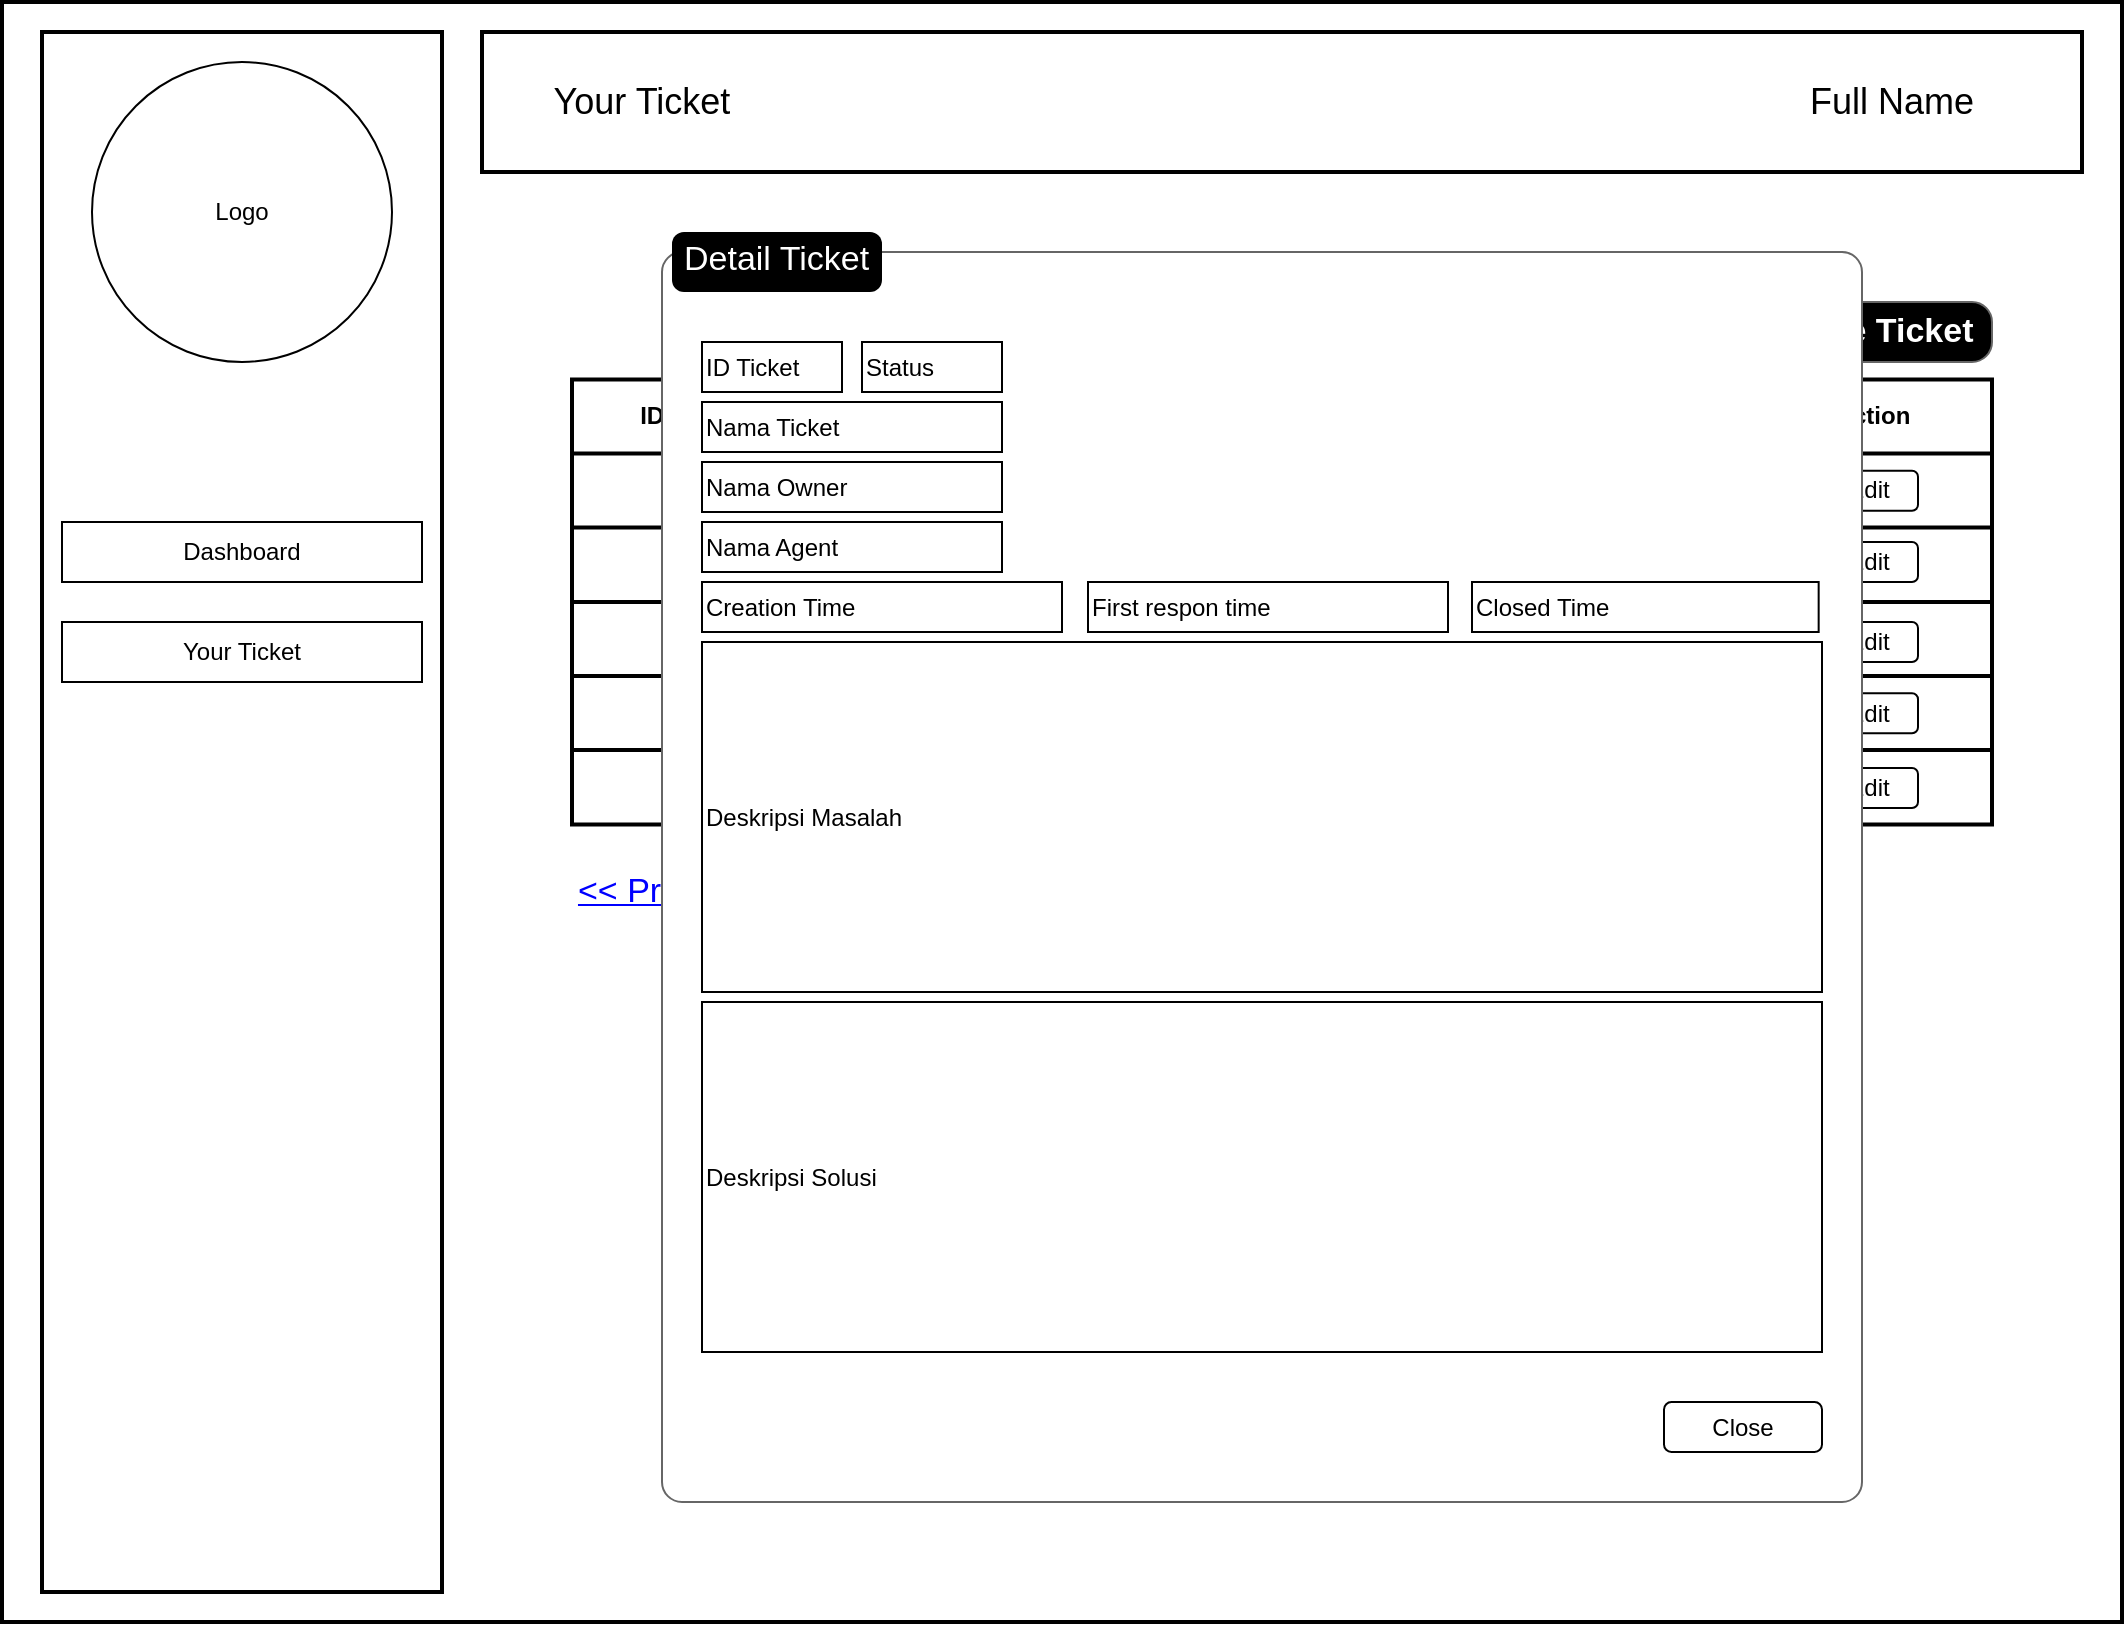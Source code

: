 <mxfile version="21.6.6" type="github">
  <diagram name="Page-1" id="pE9cIEskMAW6zYtIqQgr">
    <mxGraphModel dx="1434" dy="774" grid="1" gridSize="10" guides="1" tooltips="1" connect="1" arrows="1" fold="1" page="1" pageScale="1" pageWidth="1100" pageHeight="850" math="0" shadow="0">
      <root>
        <mxCell id="0" />
        <mxCell id="1" parent="0" />
        <mxCell id="k7a1QHRpilRnApgb6L8h-86" value="Create Ticket" style="strokeWidth=1;shadow=0;dashed=0;align=center;html=1;shape=mxgraph.mockup.buttons.button;strokeColor=#666666;fontColor=#ffffff;mainText=;buttonStyle=round;fontSize=17;fontStyle=1;fillColor=#000000;whiteSpace=wrap;" vertex="1" parent="1">
          <mxGeometry x="890" y="170" width="125" height="30" as="geometry" />
        </mxCell>
        <mxCell id="k7a1QHRpilRnApgb6L8h-1" value="" style="whiteSpace=wrap;html=1;fillColor=none;strokeWidth=2;" vertex="1" parent="1">
          <mxGeometry x="20" y="20" width="1060" height="810" as="geometry" />
        </mxCell>
        <mxCell id="k7a1QHRpilRnApgb6L8h-2" value="Logo" style="ellipse;whiteSpace=wrap;html=1;aspect=fixed;" vertex="1" parent="1">
          <mxGeometry x="65" y="50" width="150" height="150" as="geometry" />
        </mxCell>
        <mxCell id="k7a1QHRpilRnApgb6L8h-3" value="" style="rounded=0;whiteSpace=wrap;html=1;fillColor=none;strokeWidth=2;" vertex="1" parent="1">
          <mxGeometry x="260" y="35" width="800" height="70" as="geometry" />
        </mxCell>
        <mxCell id="k7a1QHRpilRnApgb6L8h-4" value="" style="rounded=0;whiteSpace=wrap;html=1;fillColor=none;strokeWidth=2;" vertex="1" parent="1">
          <mxGeometry x="40" y="35" width="200" height="780" as="geometry" />
        </mxCell>
        <mxCell id="k7a1QHRpilRnApgb6L8h-5" value="&lt;font style=&quot;font-size: 18px;&quot;&gt;Your Ticket&lt;/font&gt;" style="text;html=1;strokeColor=none;fillColor=none;align=center;verticalAlign=middle;whiteSpace=wrap;rounded=0;" vertex="1" parent="1">
          <mxGeometry x="270" y="55" width="140" height="30" as="geometry" />
        </mxCell>
        <mxCell id="k7a1QHRpilRnApgb6L8h-6" value="&lt;font style=&quot;font-size: 18px;&quot;&gt;Full Name&lt;br&gt;&lt;/font&gt;" style="text;html=1;strokeColor=none;fillColor=none;align=center;verticalAlign=middle;whiteSpace=wrap;rounded=0;" vertex="1" parent="1">
          <mxGeometry x="895" y="55" width="140" height="30" as="geometry" />
        </mxCell>
        <mxCell id="k7a1QHRpilRnApgb6L8h-7" value="Dashboard" style="rounded=0;whiteSpace=wrap;html=1;fillColor=none;" vertex="1" parent="1">
          <mxGeometry x="50" y="280" width="180" height="30" as="geometry" />
        </mxCell>
        <mxCell id="k7a1QHRpilRnApgb6L8h-8" value="Your Ticket" style="rounded=0;whiteSpace=wrap;html=1;fillColor=none;" vertex="1" parent="1">
          <mxGeometry x="50" y="330" width="180" height="30" as="geometry" />
        </mxCell>
        <mxCell id="k7a1QHRpilRnApgb6L8h-9" value="&lt;&lt; Prev 1 2 3 4 5 6 7 8 9 10 Next &gt;&gt;" style="strokeWidth=1;shadow=0;dashed=0;align=center;html=1;shape=mxgraph.mockup.navigation.pagination;linkText=;fontSize=17;fontColor=#0000ff;fontStyle=4;" vertex="1" parent="1">
          <mxGeometry x="270" y="450" width="350" height="30" as="geometry" />
        </mxCell>
        <mxCell id="k7a1QHRpilRnApgb6L8h-10" value="" style="group" vertex="1" connectable="0" parent="1">
          <mxGeometry x="305" y="208.73" width="710" height="561.27" as="geometry" />
        </mxCell>
        <mxCell id="k7a1QHRpilRnApgb6L8h-11" value="" style="shape=table;html=1;whiteSpace=wrap;startSize=0;container=1;collapsible=0;childLayout=tableLayout;strokeWidth=2;" vertex="1" parent="k7a1QHRpilRnApgb6L8h-10">
          <mxGeometry width="236.667" height="111.27" as="geometry" />
        </mxCell>
        <mxCell id="k7a1QHRpilRnApgb6L8h-12" value="" style="shape=tableRow;horizontal=0;startSize=0;swimlaneHead=0;swimlaneBody=0;top=0;left=0;bottom=0;right=0;collapsible=0;dropTarget=0;fillColor=none;points=[[0,0.5],[1,0.5]];portConstraint=eastwest;" vertex="1" parent="k7a1QHRpilRnApgb6L8h-11">
          <mxGeometry width="236.667" height="37" as="geometry" />
        </mxCell>
        <mxCell id="k7a1QHRpilRnApgb6L8h-13" value="ID Ticket" style="shape=partialRectangle;html=1;whiteSpace=wrap;connectable=0;fillColor=none;top=0;left=0;bottom=0;right=0;overflow=hidden;fontStyle=1" vertex="1" parent="k7a1QHRpilRnApgb6L8h-12">
          <mxGeometry width="118" height="37" as="geometry">
            <mxRectangle width="118" height="37" as="alternateBounds" />
          </mxGeometry>
        </mxCell>
        <mxCell id="k7a1QHRpilRnApgb6L8h-14" value="Nama Ticket" style="shape=partialRectangle;html=1;whiteSpace=wrap;connectable=0;fillColor=none;top=0;left=0;bottom=0;right=0;overflow=hidden;fontStyle=1" vertex="1" parent="k7a1QHRpilRnApgb6L8h-12">
          <mxGeometry x="118" width="119" height="37" as="geometry">
            <mxRectangle width="119" height="37" as="alternateBounds" />
          </mxGeometry>
        </mxCell>
        <mxCell id="k7a1QHRpilRnApgb6L8h-15" value="" style="shape=tableRow;horizontal=0;startSize=0;swimlaneHead=0;swimlaneBody=0;top=0;left=0;bottom=0;right=0;collapsible=0;dropTarget=0;fillColor=none;points=[[0,0.5],[1,0.5]];portConstraint=eastwest;" vertex="1" parent="k7a1QHRpilRnApgb6L8h-11">
          <mxGeometry y="37" width="236.667" height="37" as="geometry" />
        </mxCell>
        <mxCell id="k7a1QHRpilRnApgb6L8h-16" value="" style="shape=partialRectangle;html=1;whiteSpace=wrap;connectable=0;fillColor=none;top=0;left=0;bottom=0;right=0;overflow=hidden;" vertex="1" parent="k7a1QHRpilRnApgb6L8h-15">
          <mxGeometry width="118" height="37" as="geometry">
            <mxRectangle width="118" height="37" as="alternateBounds" />
          </mxGeometry>
        </mxCell>
        <mxCell id="k7a1QHRpilRnApgb6L8h-17" value="" style="shape=partialRectangle;html=1;whiteSpace=wrap;connectable=0;fillColor=none;top=0;left=0;bottom=0;right=0;overflow=hidden;" vertex="1" parent="k7a1QHRpilRnApgb6L8h-15">
          <mxGeometry x="118" width="119" height="37" as="geometry">
            <mxRectangle width="119" height="37" as="alternateBounds" />
          </mxGeometry>
        </mxCell>
        <mxCell id="k7a1QHRpilRnApgb6L8h-18" value="" style="shape=tableRow;horizontal=0;startSize=0;swimlaneHead=0;swimlaneBody=0;top=0;left=0;bottom=0;right=0;collapsible=0;dropTarget=0;fillColor=none;points=[[0,0.5],[1,0.5]];portConstraint=eastwest;" vertex="1" parent="k7a1QHRpilRnApgb6L8h-11">
          <mxGeometry y="74" width="236.667" height="37" as="geometry" />
        </mxCell>
        <mxCell id="k7a1QHRpilRnApgb6L8h-19" value="" style="shape=partialRectangle;html=1;whiteSpace=wrap;connectable=0;fillColor=none;top=0;left=0;bottom=0;right=0;overflow=hidden;" vertex="1" parent="k7a1QHRpilRnApgb6L8h-18">
          <mxGeometry width="118" height="37" as="geometry">
            <mxRectangle width="118" height="37" as="alternateBounds" />
          </mxGeometry>
        </mxCell>
        <mxCell id="k7a1QHRpilRnApgb6L8h-20" value="" style="shape=partialRectangle;html=1;whiteSpace=wrap;connectable=0;fillColor=none;top=0;left=0;bottom=0;right=0;overflow=hidden;" vertex="1" parent="k7a1QHRpilRnApgb6L8h-18">
          <mxGeometry x="118" width="119" height="37" as="geometry">
            <mxRectangle width="119" height="37" as="alternateBounds" />
          </mxGeometry>
        </mxCell>
        <mxCell id="k7a1QHRpilRnApgb6L8h-21" value="" style="shape=table;html=1;whiteSpace=wrap;startSize=0;container=1;collapsible=0;childLayout=tableLayout;strokeWidth=2;" vertex="1" parent="k7a1QHRpilRnApgb6L8h-10">
          <mxGeometry x="236.667" width="236.667" height="111.27" as="geometry" />
        </mxCell>
        <mxCell id="k7a1QHRpilRnApgb6L8h-22" value="" style="shape=tableRow;horizontal=0;startSize=0;swimlaneHead=0;swimlaneBody=0;top=0;left=0;bottom=0;right=0;collapsible=0;dropTarget=0;fillColor=none;points=[[0,0.5],[1,0.5]];portConstraint=eastwest;" vertex="1" parent="k7a1QHRpilRnApgb6L8h-21">
          <mxGeometry width="236.667" height="37" as="geometry" />
        </mxCell>
        <mxCell id="k7a1QHRpilRnApgb6L8h-23" value="Agent Name" style="shape=partialRectangle;html=1;whiteSpace=wrap;connectable=0;fillColor=none;top=0;left=0;bottom=0;right=0;overflow=hidden;fontStyle=1" vertex="1" parent="k7a1QHRpilRnApgb6L8h-22">
          <mxGeometry width="118" height="37" as="geometry">
            <mxRectangle width="118" height="37" as="alternateBounds" />
          </mxGeometry>
        </mxCell>
        <mxCell id="k7a1QHRpilRnApgb6L8h-24" value="Description" style="shape=partialRectangle;html=1;whiteSpace=wrap;connectable=0;fillColor=none;top=0;left=0;bottom=0;right=0;overflow=hidden;fontStyle=1" vertex="1" parent="k7a1QHRpilRnApgb6L8h-22">
          <mxGeometry x="118" width="119" height="37" as="geometry">
            <mxRectangle width="119" height="37" as="alternateBounds" />
          </mxGeometry>
        </mxCell>
        <mxCell id="k7a1QHRpilRnApgb6L8h-25" value="" style="shape=tableRow;horizontal=0;startSize=0;swimlaneHead=0;swimlaneBody=0;top=0;left=0;bottom=0;right=0;collapsible=0;dropTarget=0;fillColor=none;points=[[0,0.5],[1,0.5]];portConstraint=eastwest;" vertex="1" parent="k7a1QHRpilRnApgb6L8h-21">
          <mxGeometry y="37" width="236.667" height="37" as="geometry" />
        </mxCell>
        <mxCell id="k7a1QHRpilRnApgb6L8h-26" value="" style="shape=partialRectangle;html=1;whiteSpace=wrap;connectable=0;fillColor=none;top=0;left=0;bottom=0;right=0;overflow=hidden;" vertex="1" parent="k7a1QHRpilRnApgb6L8h-25">
          <mxGeometry width="118" height="37" as="geometry">
            <mxRectangle width="118" height="37" as="alternateBounds" />
          </mxGeometry>
        </mxCell>
        <mxCell id="k7a1QHRpilRnApgb6L8h-27" value="" style="shape=partialRectangle;html=1;whiteSpace=wrap;connectable=0;fillColor=none;top=0;left=0;bottom=0;right=0;overflow=hidden;" vertex="1" parent="k7a1QHRpilRnApgb6L8h-25">
          <mxGeometry x="118" width="119" height="37" as="geometry">
            <mxRectangle width="119" height="37" as="alternateBounds" />
          </mxGeometry>
        </mxCell>
        <mxCell id="k7a1QHRpilRnApgb6L8h-28" value="" style="shape=tableRow;horizontal=0;startSize=0;swimlaneHead=0;swimlaneBody=0;top=0;left=0;bottom=0;right=0;collapsible=0;dropTarget=0;fillColor=none;points=[[0,0.5],[1,0.5]];portConstraint=eastwest;" vertex="1" parent="k7a1QHRpilRnApgb6L8h-21">
          <mxGeometry y="74" width="236.667" height="37" as="geometry" />
        </mxCell>
        <mxCell id="k7a1QHRpilRnApgb6L8h-29" value="" style="shape=partialRectangle;html=1;whiteSpace=wrap;connectable=0;fillColor=none;top=0;left=0;bottom=0;right=0;overflow=hidden;" vertex="1" parent="k7a1QHRpilRnApgb6L8h-28">
          <mxGeometry width="118" height="37" as="geometry">
            <mxRectangle width="118" height="37" as="alternateBounds" />
          </mxGeometry>
        </mxCell>
        <mxCell id="k7a1QHRpilRnApgb6L8h-30" value="" style="shape=partialRectangle;html=1;whiteSpace=wrap;connectable=0;fillColor=none;top=0;left=0;bottom=0;right=0;overflow=hidden;" vertex="1" parent="k7a1QHRpilRnApgb6L8h-28">
          <mxGeometry x="118" width="119" height="37" as="geometry">
            <mxRectangle width="119" height="37" as="alternateBounds" />
          </mxGeometry>
        </mxCell>
        <mxCell id="k7a1QHRpilRnApgb6L8h-31" value="" style="shape=table;html=1;whiteSpace=wrap;startSize=0;container=1;collapsible=0;childLayout=tableLayout;strokeWidth=2;" vertex="1" parent="k7a1QHRpilRnApgb6L8h-10">
          <mxGeometry x="473.333" width="236.667" height="111.27" as="geometry" />
        </mxCell>
        <mxCell id="k7a1QHRpilRnApgb6L8h-32" value="" style="shape=tableRow;horizontal=0;startSize=0;swimlaneHead=0;swimlaneBody=0;top=0;left=0;bottom=0;right=0;collapsible=0;dropTarget=0;fillColor=none;points=[[0,0.5],[1,0.5]];portConstraint=eastwest;" vertex="1" parent="k7a1QHRpilRnApgb6L8h-31">
          <mxGeometry width="236.667" height="37" as="geometry" />
        </mxCell>
        <mxCell id="k7a1QHRpilRnApgb6L8h-33" value="Status" style="shape=partialRectangle;html=1;whiteSpace=wrap;connectable=0;fillColor=none;top=0;left=0;bottom=0;right=0;overflow=hidden;fontStyle=1" vertex="1" parent="k7a1QHRpilRnApgb6L8h-32">
          <mxGeometry width="118" height="37" as="geometry">
            <mxRectangle width="118" height="37" as="alternateBounds" />
          </mxGeometry>
        </mxCell>
        <mxCell id="k7a1QHRpilRnApgb6L8h-34" value="Action" style="shape=partialRectangle;html=1;whiteSpace=wrap;connectable=0;fillColor=none;top=0;left=0;bottom=0;right=0;overflow=hidden;fontStyle=1" vertex="1" parent="k7a1QHRpilRnApgb6L8h-32">
          <mxGeometry x="118" width="119" height="37" as="geometry">
            <mxRectangle width="119" height="37" as="alternateBounds" />
          </mxGeometry>
        </mxCell>
        <mxCell id="k7a1QHRpilRnApgb6L8h-35" value="" style="shape=tableRow;horizontal=0;startSize=0;swimlaneHead=0;swimlaneBody=0;top=0;left=0;bottom=0;right=0;collapsible=0;dropTarget=0;fillColor=none;points=[[0,0.5],[1,0.5]];portConstraint=eastwest;" vertex="1" parent="k7a1QHRpilRnApgb6L8h-31">
          <mxGeometry y="37" width="236.667" height="37" as="geometry" />
        </mxCell>
        <mxCell id="k7a1QHRpilRnApgb6L8h-36" value="" style="shape=partialRectangle;html=1;whiteSpace=wrap;connectable=0;fillColor=none;top=0;left=0;bottom=0;right=0;overflow=hidden;" vertex="1" parent="k7a1QHRpilRnApgb6L8h-35">
          <mxGeometry width="118" height="37" as="geometry">
            <mxRectangle width="118" height="37" as="alternateBounds" />
          </mxGeometry>
        </mxCell>
        <mxCell id="k7a1QHRpilRnApgb6L8h-37" value="" style="shape=partialRectangle;html=1;whiteSpace=wrap;connectable=0;fillColor=none;top=0;left=0;bottom=0;right=0;overflow=hidden;" vertex="1" parent="k7a1QHRpilRnApgb6L8h-35">
          <mxGeometry x="118" width="119" height="37" as="geometry">
            <mxRectangle width="119" height="37" as="alternateBounds" />
          </mxGeometry>
        </mxCell>
        <mxCell id="k7a1QHRpilRnApgb6L8h-38" value="" style="shape=tableRow;horizontal=0;startSize=0;swimlaneHead=0;swimlaneBody=0;top=0;left=0;bottom=0;right=0;collapsible=0;dropTarget=0;fillColor=none;points=[[0,0.5],[1,0.5]];portConstraint=eastwest;" vertex="1" parent="k7a1QHRpilRnApgb6L8h-31">
          <mxGeometry y="74" width="236.667" height="37" as="geometry" />
        </mxCell>
        <mxCell id="k7a1QHRpilRnApgb6L8h-39" value="" style="shape=partialRectangle;html=1;whiteSpace=wrap;connectable=0;fillColor=none;top=0;left=0;bottom=0;right=0;overflow=hidden;" vertex="1" parent="k7a1QHRpilRnApgb6L8h-38">
          <mxGeometry width="118" height="37" as="geometry">
            <mxRectangle width="118" height="37" as="alternateBounds" />
          </mxGeometry>
        </mxCell>
        <mxCell id="k7a1QHRpilRnApgb6L8h-40" value="" style="shape=partialRectangle;html=1;whiteSpace=wrap;connectable=0;fillColor=none;top=0;left=0;bottom=0;right=0;overflow=hidden;" vertex="1" parent="k7a1QHRpilRnApgb6L8h-38">
          <mxGeometry x="118" width="119" height="37" as="geometry">
            <mxRectangle width="119" height="37" as="alternateBounds" />
          </mxGeometry>
        </mxCell>
        <mxCell id="k7a1QHRpilRnApgb6L8h-41" value="" style="shape=table;html=1;whiteSpace=wrap;startSize=0;container=1;collapsible=0;childLayout=tableLayout;strokeWidth=2;" vertex="1" parent="k7a1QHRpilRnApgb6L8h-10">
          <mxGeometry x="236.667" y="111.27" width="236.667" height="111.27" as="geometry" />
        </mxCell>
        <mxCell id="k7a1QHRpilRnApgb6L8h-42" value="" style="shape=tableRow;horizontal=0;startSize=0;swimlaneHead=0;swimlaneBody=0;top=0;left=0;bottom=0;right=0;collapsible=0;dropTarget=0;fillColor=none;points=[[0,0.5],[1,0.5]];portConstraint=eastwest;" vertex="1" parent="k7a1QHRpilRnApgb6L8h-41">
          <mxGeometry width="236.667" height="37" as="geometry" />
        </mxCell>
        <mxCell id="k7a1QHRpilRnApgb6L8h-43" value="" style="shape=partialRectangle;html=1;whiteSpace=wrap;connectable=0;fillColor=none;top=0;left=0;bottom=0;right=0;overflow=hidden;fontStyle=1" vertex="1" parent="k7a1QHRpilRnApgb6L8h-42">
          <mxGeometry width="118" height="37" as="geometry">
            <mxRectangle width="118" height="37" as="alternateBounds" />
          </mxGeometry>
        </mxCell>
        <mxCell id="k7a1QHRpilRnApgb6L8h-44" value="" style="shape=partialRectangle;html=1;whiteSpace=wrap;connectable=0;fillColor=none;top=0;left=0;bottom=0;right=0;overflow=hidden;fontStyle=1" vertex="1" parent="k7a1QHRpilRnApgb6L8h-42">
          <mxGeometry x="118" width="119" height="37" as="geometry">
            <mxRectangle width="119" height="37" as="alternateBounds" />
          </mxGeometry>
        </mxCell>
        <mxCell id="k7a1QHRpilRnApgb6L8h-45" value="" style="shape=tableRow;horizontal=0;startSize=0;swimlaneHead=0;swimlaneBody=0;top=0;left=0;bottom=0;right=0;collapsible=0;dropTarget=0;fillColor=none;points=[[0,0.5],[1,0.5]];portConstraint=eastwest;" vertex="1" parent="k7a1QHRpilRnApgb6L8h-41">
          <mxGeometry y="37" width="236.667" height="37" as="geometry" />
        </mxCell>
        <mxCell id="k7a1QHRpilRnApgb6L8h-46" value="" style="shape=partialRectangle;html=1;whiteSpace=wrap;connectable=0;fillColor=none;top=0;left=0;bottom=0;right=0;overflow=hidden;" vertex="1" parent="k7a1QHRpilRnApgb6L8h-45">
          <mxGeometry width="118" height="37" as="geometry">
            <mxRectangle width="118" height="37" as="alternateBounds" />
          </mxGeometry>
        </mxCell>
        <mxCell id="k7a1QHRpilRnApgb6L8h-47" value="" style="shape=partialRectangle;html=1;whiteSpace=wrap;connectable=0;fillColor=none;top=0;left=0;bottom=0;right=0;overflow=hidden;" vertex="1" parent="k7a1QHRpilRnApgb6L8h-45">
          <mxGeometry x="118" width="119" height="37" as="geometry">
            <mxRectangle width="119" height="37" as="alternateBounds" />
          </mxGeometry>
        </mxCell>
        <mxCell id="k7a1QHRpilRnApgb6L8h-48" value="" style="shape=tableRow;horizontal=0;startSize=0;swimlaneHead=0;swimlaneBody=0;top=0;left=0;bottom=0;right=0;collapsible=0;dropTarget=0;fillColor=none;points=[[0,0.5],[1,0.5]];portConstraint=eastwest;" vertex="1" parent="k7a1QHRpilRnApgb6L8h-41">
          <mxGeometry y="74" width="236.667" height="37" as="geometry" />
        </mxCell>
        <mxCell id="k7a1QHRpilRnApgb6L8h-49" value="" style="shape=partialRectangle;html=1;whiteSpace=wrap;connectable=0;fillColor=none;top=0;left=0;bottom=0;right=0;overflow=hidden;" vertex="1" parent="k7a1QHRpilRnApgb6L8h-48">
          <mxGeometry width="118" height="37" as="geometry">
            <mxRectangle width="118" height="37" as="alternateBounds" />
          </mxGeometry>
        </mxCell>
        <mxCell id="k7a1QHRpilRnApgb6L8h-50" value="" style="shape=partialRectangle;html=1;whiteSpace=wrap;connectable=0;fillColor=none;top=0;left=0;bottom=0;right=0;overflow=hidden;" vertex="1" parent="k7a1QHRpilRnApgb6L8h-48">
          <mxGeometry x="118" width="119" height="37" as="geometry">
            <mxRectangle width="119" height="37" as="alternateBounds" />
          </mxGeometry>
        </mxCell>
        <mxCell id="k7a1QHRpilRnApgb6L8h-51" value="" style="shape=table;html=1;whiteSpace=wrap;startSize=0;container=1;collapsible=0;childLayout=tableLayout;strokeWidth=2;" vertex="1" parent="k7a1QHRpilRnApgb6L8h-10">
          <mxGeometry y="111.27" width="236.667" height="111.27" as="geometry" />
        </mxCell>
        <mxCell id="k7a1QHRpilRnApgb6L8h-52" value="" style="shape=tableRow;horizontal=0;startSize=0;swimlaneHead=0;swimlaneBody=0;top=0;left=0;bottom=0;right=0;collapsible=0;dropTarget=0;fillColor=none;points=[[0,0.5],[1,0.5]];portConstraint=eastwest;" vertex="1" parent="k7a1QHRpilRnApgb6L8h-51">
          <mxGeometry width="236.667" height="37" as="geometry" />
        </mxCell>
        <mxCell id="k7a1QHRpilRnApgb6L8h-53" value="" style="shape=partialRectangle;html=1;whiteSpace=wrap;connectable=0;fillColor=none;top=0;left=0;bottom=0;right=0;overflow=hidden;fontStyle=1" vertex="1" parent="k7a1QHRpilRnApgb6L8h-52">
          <mxGeometry width="118" height="37" as="geometry">
            <mxRectangle width="118" height="37" as="alternateBounds" />
          </mxGeometry>
        </mxCell>
        <mxCell id="k7a1QHRpilRnApgb6L8h-54" value="" style="shape=partialRectangle;html=1;whiteSpace=wrap;connectable=0;fillColor=none;top=0;left=0;bottom=0;right=0;overflow=hidden;fontStyle=1" vertex="1" parent="k7a1QHRpilRnApgb6L8h-52">
          <mxGeometry x="118" width="119" height="37" as="geometry">
            <mxRectangle width="119" height="37" as="alternateBounds" />
          </mxGeometry>
        </mxCell>
        <mxCell id="k7a1QHRpilRnApgb6L8h-55" value="" style="shape=tableRow;horizontal=0;startSize=0;swimlaneHead=0;swimlaneBody=0;top=0;left=0;bottom=0;right=0;collapsible=0;dropTarget=0;fillColor=none;points=[[0,0.5],[1,0.5]];portConstraint=eastwest;" vertex="1" parent="k7a1QHRpilRnApgb6L8h-51">
          <mxGeometry y="37" width="236.667" height="37" as="geometry" />
        </mxCell>
        <mxCell id="k7a1QHRpilRnApgb6L8h-56" value="" style="shape=partialRectangle;html=1;whiteSpace=wrap;connectable=0;fillColor=none;top=0;left=0;bottom=0;right=0;overflow=hidden;" vertex="1" parent="k7a1QHRpilRnApgb6L8h-55">
          <mxGeometry width="118" height="37" as="geometry">
            <mxRectangle width="118" height="37" as="alternateBounds" />
          </mxGeometry>
        </mxCell>
        <mxCell id="k7a1QHRpilRnApgb6L8h-57" value="" style="shape=partialRectangle;html=1;whiteSpace=wrap;connectable=0;fillColor=none;top=0;left=0;bottom=0;right=0;overflow=hidden;" vertex="1" parent="k7a1QHRpilRnApgb6L8h-55">
          <mxGeometry x="118" width="119" height="37" as="geometry">
            <mxRectangle width="119" height="37" as="alternateBounds" />
          </mxGeometry>
        </mxCell>
        <mxCell id="k7a1QHRpilRnApgb6L8h-58" value="" style="shape=tableRow;horizontal=0;startSize=0;swimlaneHead=0;swimlaneBody=0;top=0;left=0;bottom=0;right=0;collapsible=0;dropTarget=0;fillColor=none;points=[[0,0.5],[1,0.5]];portConstraint=eastwest;" vertex="1" parent="k7a1QHRpilRnApgb6L8h-51">
          <mxGeometry y="74" width="236.667" height="37" as="geometry" />
        </mxCell>
        <mxCell id="k7a1QHRpilRnApgb6L8h-59" value="" style="shape=partialRectangle;html=1;whiteSpace=wrap;connectable=0;fillColor=none;top=0;left=0;bottom=0;right=0;overflow=hidden;" vertex="1" parent="k7a1QHRpilRnApgb6L8h-58">
          <mxGeometry width="118" height="37" as="geometry">
            <mxRectangle width="118" height="37" as="alternateBounds" />
          </mxGeometry>
        </mxCell>
        <mxCell id="k7a1QHRpilRnApgb6L8h-60" value="" style="shape=partialRectangle;html=1;whiteSpace=wrap;connectable=0;fillColor=none;top=0;left=0;bottom=0;right=0;overflow=hidden;" vertex="1" parent="k7a1QHRpilRnApgb6L8h-58">
          <mxGeometry x="118" width="119" height="37" as="geometry">
            <mxRectangle width="119" height="37" as="alternateBounds" />
          </mxGeometry>
        </mxCell>
        <mxCell id="k7a1QHRpilRnApgb6L8h-61" value="" style="shape=table;html=1;whiteSpace=wrap;startSize=0;container=1;collapsible=0;childLayout=tableLayout;strokeWidth=2;" vertex="1" parent="k7a1QHRpilRnApgb6L8h-10">
          <mxGeometry x="473.333" y="111.27" width="236.667" height="111.27" as="geometry" />
        </mxCell>
        <mxCell id="k7a1QHRpilRnApgb6L8h-62" value="" style="shape=tableRow;horizontal=0;startSize=0;swimlaneHead=0;swimlaneBody=0;top=0;left=0;bottom=0;right=0;collapsible=0;dropTarget=0;fillColor=none;points=[[0,0.5],[1,0.5]];portConstraint=eastwest;" vertex="1" parent="k7a1QHRpilRnApgb6L8h-61">
          <mxGeometry width="236.667" height="37" as="geometry" />
        </mxCell>
        <mxCell id="k7a1QHRpilRnApgb6L8h-63" value="" style="shape=partialRectangle;html=1;whiteSpace=wrap;connectable=0;fillColor=none;top=0;left=0;bottom=0;right=0;overflow=hidden;fontStyle=1" vertex="1" parent="k7a1QHRpilRnApgb6L8h-62">
          <mxGeometry width="118" height="37" as="geometry">
            <mxRectangle width="118" height="37" as="alternateBounds" />
          </mxGeometry>
        </mxCell>
        <mxCell id="k7a1QHRpilRnApgb6L8h-64" value="" style="shape=partialRectangle;html=1;whiteSpace=wrap;connectable=0;fillColor=none;top=0;left=0;bottom=0;right=0;overflow=hidden;fontStyle=1" vertex="1" parent="k7a1QHRpilRnApgb6L8h-62">
          <mxGeometry x="118" width="119" height="37" as="geometry">
            <mxRectangle width="119" height="37" as="alternateBounds" />
          </mxGeometry>
        </mxCell>
        <mxCell id="k7a1QHRpilRnApgb6L8h-65" value="" style="shape=tableRow;horizontal=0;startSize=0;swimlaneHead=0;swimlaneBody=0;top=0;left=0;bottom=0;right=0;collapsible=0;dropTarget=0;fillColor=none;points=[[0,0.5],[1,0.5]];portConstraint=eastwest;" vertex="1" parent="k7a1QHRpilRnApgb6L8h-61">
          <mxGeometry y="37" width="236.667" height="37" as="geometry" />
        </mxCell>
        <mxCell id="k7a1QHRpilRnApgb6L8h-66" value="" style="shape=partialRectangle;html=1;whiteSpace=wrap;connectable=0;fillColor=none;top=0;left=0;bottom=0;right=0;overflow=hidden;" vertex="1" parent="k7a1QHRpilRnApgb6L8h-65">
          <mxGeometry width="118" height="37" as="geometry">
            <mxRectangle width="118" height="37" as="alternateBounds" />
          </mxGeometry>
        </mxCell>
        <mxCell id="k7a1QHRpilRnApgb6L8h-67" value="" style="shape=partialRectangle;html=1;whiteSpace=wrap;connectable=0;fillColor=none;top=0;left=0;bottom=0;right=0;overflow=hidden;" vertex="1" parent="k7a1QHRpilRnApgb6L8h-65">
          <mxGeometry x="118" width="119" height="37" as="geometry">
            <mxRectangle width="119" height="37" as="alternateBounds" />
          </mxGeometry>
        </mxCell>
        <mxCell id="k7a1QHRpilRnApgb6L8h-68" value="" style="shape=tableRow;horizontal=0;startSize=0;swimlaneHead=0;swimlaneBody=0;top=0;left=0;bottom=0;right=0;collapsible=0;dropTarget=0;fillColor=none;points=[[0,0.5],[1,0.5]];portConstraint=eastwest;" vertex="1" parent="k7a1QHRpilRnApgb6L8h-61">
          <mxGeometry y="74" width="236.667" height="37" as="geometry" />
        </mxCell>
        <mxCell id="k7a1QHRpilRnApgb6L8h-69" value="" style="shape=partialRectangle;html=1;whiteSpace=wrap;connectable=0;fillColor=none;top=0;left=0;bottom=0;right=0;overflow=hidden;" vertex="1" parent="k7a1QHRpilRnApgb6L8h-68">
          <mxGeometry width="118" height="37" as="geometry">
            <mxRectangle width="118" height="37" as="alternateBounds" />
          </mxGeometry>
        </mxCell>
        <mxCell id="k7a1QHRpilRnApgb6L8h-70" value="" style="shape=partialRectangle;html=1;whiteSpace=wrap;connectable=0;fillColor=none;top=0;left=0;bottom=0;right=0;overflow=hidden;" vertex="1" parent="k7a1QHRpilRnApgb6L8h-68">
          <mxGeometry x="118" width="119" height="37" as="geometry">
            <mxRectangle width="119" height="37" as="alternateBounds" />
          </mxGeometry>
        </mxCell>
        <mxCell id="k7a1QHRpilRnApgb6L8h-71" value="View Detail" style="rounded=1;whiteSpace=wrap;html=1;" vertex="1" parent="k7a1QHRpilRnApgb6L8h-10">
          <mxGeometry x="365" y="194.27" width="100" height="20" as="geometry" />
        </mxCell>
        <mxCell id="k7a1QHRpilRnApgb6L8h-72" value="View Detail" style="rounded=1;whiteSpace=wrap;html=1;" vertex="1" parent="k7a1QHRpilRnApgb6L8h-10">
          <mxGeometry x="365" y="156.9" width="100" height="20" as="geometry" />
        </mxCell>
        <mxCell id="k7a1QHRpilRnApgb6L8h-73" value="View Detail" style="rounded=1;whiteSpace=wrap;html=1;" vertex="1" parent="k7a1QHRpilRnApgb6L8h-10">
          <mxGeometry x="365" y="121.27" width="100" height="20" as="geometry" />
        </mxCell>
        <mxCell id="k7a1QHRpilRnApgb6L8h-74" value="View Detail" style="rounded=1;whiteSpace=wrap;html=1;" vertex="1" parent="k7a1QHRpilRnApgb6L8h-10">
          <mxGeometry x="365" y="81.27" width="100" height="20" as="geometry" />
        </mxCell>
        <mxCell id="k7a1QHRpilRnApgb6L8h-75" value="View Detail" style="rounded=1;whiteSpace=wrap;html=1;" vertex="1" parent="k7a1QHRpilRnApgb6L8h-10">
          <mxGeometry x="365" y="45.64" width="100" height="20" as="geometry" />
        </mxCell>
        <mxCell id="k7a1QHRpilRnApgb6L8h-76" value="Open" style="rounded=1;whiteSpace=wrap;html=1;fillColor=#f8cecc;strokeColor=#b85450;" vertex="1" parent="k7a1QHRpilRnApgb6L8h-10">
          <mxGeometry x="485" y="45.64" width="100" height="20" as="geometry" />
        </mxCell>
        <mxCell id="k7a1QHRpilRnApgb6L8h-77" value="In Progress" style="rounded=1;whiteSpace=wrap;html=1;fillColor=#ffe6cc;strokeColor=#d79b00;" vertex="1" parent="k7a1QHRpilRnApgb6L8h-10">
          <mxGeometry x="485" y="81.27" width="100" height="20" as="geometry" />
        </mxCell>
        <mxCell id="k7a1QHRpilRnApgb6L8h-78" value="Closed" style="rounded=1;whiteSpace=wrap;html=1;fillColor=#d5e8d4;strokeColor=#82b366;" vertex="1" parent="k7a1QHRpilRnApgb6L8h-10">
          <mxGeometry x="485" y="121.27" width="100" height="20" as="geometry" />
        </mxCell>
        <mxCell id="k7a1QHRpilRnApgb6L8h-79" value="Closed" style="rounded=1;whiteSpace=wrap;html=1;fillColor=#d5e8d4;strokeColor=#82b366;" vertex="1" parent="k7a1QHRpilRnApgb6L8h-10">
          <mxGeometry x="485" y="156.9" width="100" height="20" as="geometry" />
        </mxCell>
        <mxCell id="k7a1QHRpilRnApgb6L8h-80" value="Closed" style="rounded=1;whiteSpace=wrap;html=1;fillColor=#d5e8d4;strokeColor=#82b366;" vertex="1" parent="k7a1QHRpilRnApgb6L8h-10">
          <mxGeometry x="485" y="194.27" width="100" height="20" as="geometry" />
        </mxCell>
        <mxCell id="k7a1QHRpilRnApgb6L8h-81" value="Edit" style="rounded=1;whiteSpace=wrap;html=1;" vertex="1" parent="k7a1QHRpilRnApgb6L8h-10">
          <mxGeometry x="624" y="45.64" width="49" height="20" as="geometry" />
        </mxCell>
        <mxCell id="k7a1QHRpilRnApgb6L8h-82" value="Edit" style="rounded=1;whiteSpace=wrap;html=1;" vertex="1" parent="k7a1QHRpilRnApgb6L8h-10">
          <mxGeometry x="624" y="81.27" width="49" height="20" as="geometry" />
        </mxCell>
        <mxCell id="k7a1QHRpilRnApgb6L8h-83" value="Edit" style="rounded=1;whiteSpace=wrap;html=1;" vertex="1" parent="k7a1QHRpilRnApgb6L8h-10">
          <mxGeometry x="624" y="121.27" width="49" height="20" as="geometry" />
        </mxCell>
        <mxCell id="k7a1QHRpilRnApgb6L8h-84" value="Edit" style="rounded=1;whiteSpace=wrap;html=1;" vertex="1" parent="k7a1QHRpilRnApgb6L8h-10">
          <mxGeometry x="624" y="156.9" width="49" height="20" as="geometry" />
        </mxCell>
        <mxCell id="k7a1QHRpilRnApgb6L8h-85" value="Edit" style="rounded=1;whiteSpace=wrap;html=1;" vertex="1" parent="k7a1QHRpilRnApgb6L8h-10">
          <mxGeometry x="624" y="194.27" width="49" height="20" as="geometry" />
        </mxCell>
        <mxCell id="k7a1QHRpilRnApgb6L8h-87" value="" style="shape=mxgraph.mockup.containers.marginRect;rectMarginTop=10;strokeColor=#666666;strokeWidth=1;dashed=0;rounded=1;arcSize=5;recursiveResize=0;html=1;whiteSpace=wrap;" vertex="1" parent="k7a1QHRpilRnApgb6L8h-10">
          <mxGeometry x="45" y="-73.73" width="600" height="635" as="geometry" />
        </mxCell>
        <mxCell id="k7a1QHRpilRnApgb6L8h-88" value="Detail Ticket" style="shape=rect;strokeColor=none;fillColor=#000000;strokeWidth=1;dashed=0;rounded=1;arcSize=20;fontColor=#ffffff;fontSize=17;spacing=2;spacingTop=-2;align=left;autosize=1;spacingLeft=4;resizeWidth=0;resizeHeight=0;perimeter=none;html=1;whiteSpace=wrap;" vertex="1" parent="k7a1QHRpilRnApgb6L8h-87">
          <mxGeometry x="5" width="105" height="30" as="geometry" />
        </mxCell>
        <mxCell id="k7a1QHRpilRnApgb6L8h-89" value="&lt;div align=&quot;left&quot;&gt;ID Ticket&lt;br&gt;&lt;/div&gt;" style="rounded=0;whiteSpace=wrap;html=1;align=left;" vertex="1" parent="k7a1QHRpilRnApgb6L8h-87">
          <mxGeometry x="20" y="55" width="70" height="25" as="geometry" />
        </mxCell>
        <mxCell id="k7a1QHRpilRnApgb6L8h-90" value="Nama Ticket" style="rounded=0;whiteSpace=wrap;html=1;align=left;" vertex="1" parent="k7a1QHRpilRnApgb6L8h-87">
          <mxGeometry x="20" y="85" width="150" height="25" as="geometry" />
        </mxCell>
        <mxCell id="k7a1QHRpilRnApgb6L8h-91" value="Nama Owner" style="rounded=0;whiteSpace=wrap;html=1;align=left;" vertex="1" parent="k7a1QHRpilRnApgb6L8h-87">
          <mxGeometry x="20" y="115" width="150" height="25" as="geometry" />
        </mxCell>
        <mxCell id="k7a1QHRpilRnApgb6L8h-92" value="Nama Agent" style="rounded=0;whiteSpace=wrap;html=1;align=left;" vertex="1" parent="k7a1QHRpilRnApgb6L8h-87">
          <mxGeometry x="20" y="145" width="150" height="25" as="geometry" />
        </mxCell>
        <mxCell id="k7a1QHRpilRnApgb6L8h-94" value="Creation Time" style="rounded=0;whiteSpace=wrap;html=1;align=left;" vertex="1" parent="k7a1QHRpilRnApgb6L8h-87">
          <mxGeometry x="20" y="175" width="180" height="25" as="geometry" />
        </mxCell>
        <mxCell id="k7a1QHRpilRnApgb6L8h-95" value="Status" style="rounded=0;whiteSpace=wrap;html=1;align=left;" vertex="1" parent="k7a1QHRpilRnApgb6L8h-87">
          <mxGeometry x="100" y="55" width="70" height="25" as="geometry" />
        </mxCell>
        <mxCell id="k7a1QHRpilRnApgb6L8h-98" value="Deskripsi Masalah" style="rounded=0;whiteSpace=wrap;html=1;align=left;" vertex="1" parent="k7a1QHRpilRnApgb6L8h-87">
          <mxGeometry x="20" y="205" width="560" height="175" as="geometry" />
        </mxCell>
        <mxCell id="k7a1QHRpilRnApgb6L8h-100" value="Deskripsi Solusi" style="rounded=0;whiteSpace=wrap;html=1;align=left;" vertex="1" parent="k7a1QHRpilRnApgb6L8h-87">
          <mxGeometry x="20" y="385" width="560" height="175" as="geometry" />
        </mxCell>
        <mxCell id="k7a1QHRpilRnApgb6L8h-101" value="Close" style="rounded=1;whiteSpace=wrap;html=1;" vertex="1" parent="k7a1QHRpilRnApgb6L8h-87">
          <mxGeometry x="501" y="585" width="79" height="25" as="geometry" />
        </mxCell>
        <mxCell id="k7a1QHRpilRnApgb6L8h-97" value="Closed Time" style="rounded=0;whiteSpace=wrap;html=1;align=left;" vertex="1" parent="k7a1QHRpilRnApgb6L8h-10">
          <mxGeometry x="450" y="101.27" width="173.33" height="25" as="geometry" />
        </mxCell>
        <mxCell id="k7a1QHRpilRnApgb6L8h-96" value="First respon time" style="rounded=0;whiteSpace=wrap;html=1;align=left;" vertex="1" parent="k7a1QHRpilRnApgb6L8h-10">
          <mxGeometry x="258" y="101.27" width="180" height="25" as="geometry" />
        </mxCell>
      </root>
    </mxGraphModel>
  </diagram>
</mxfile>
